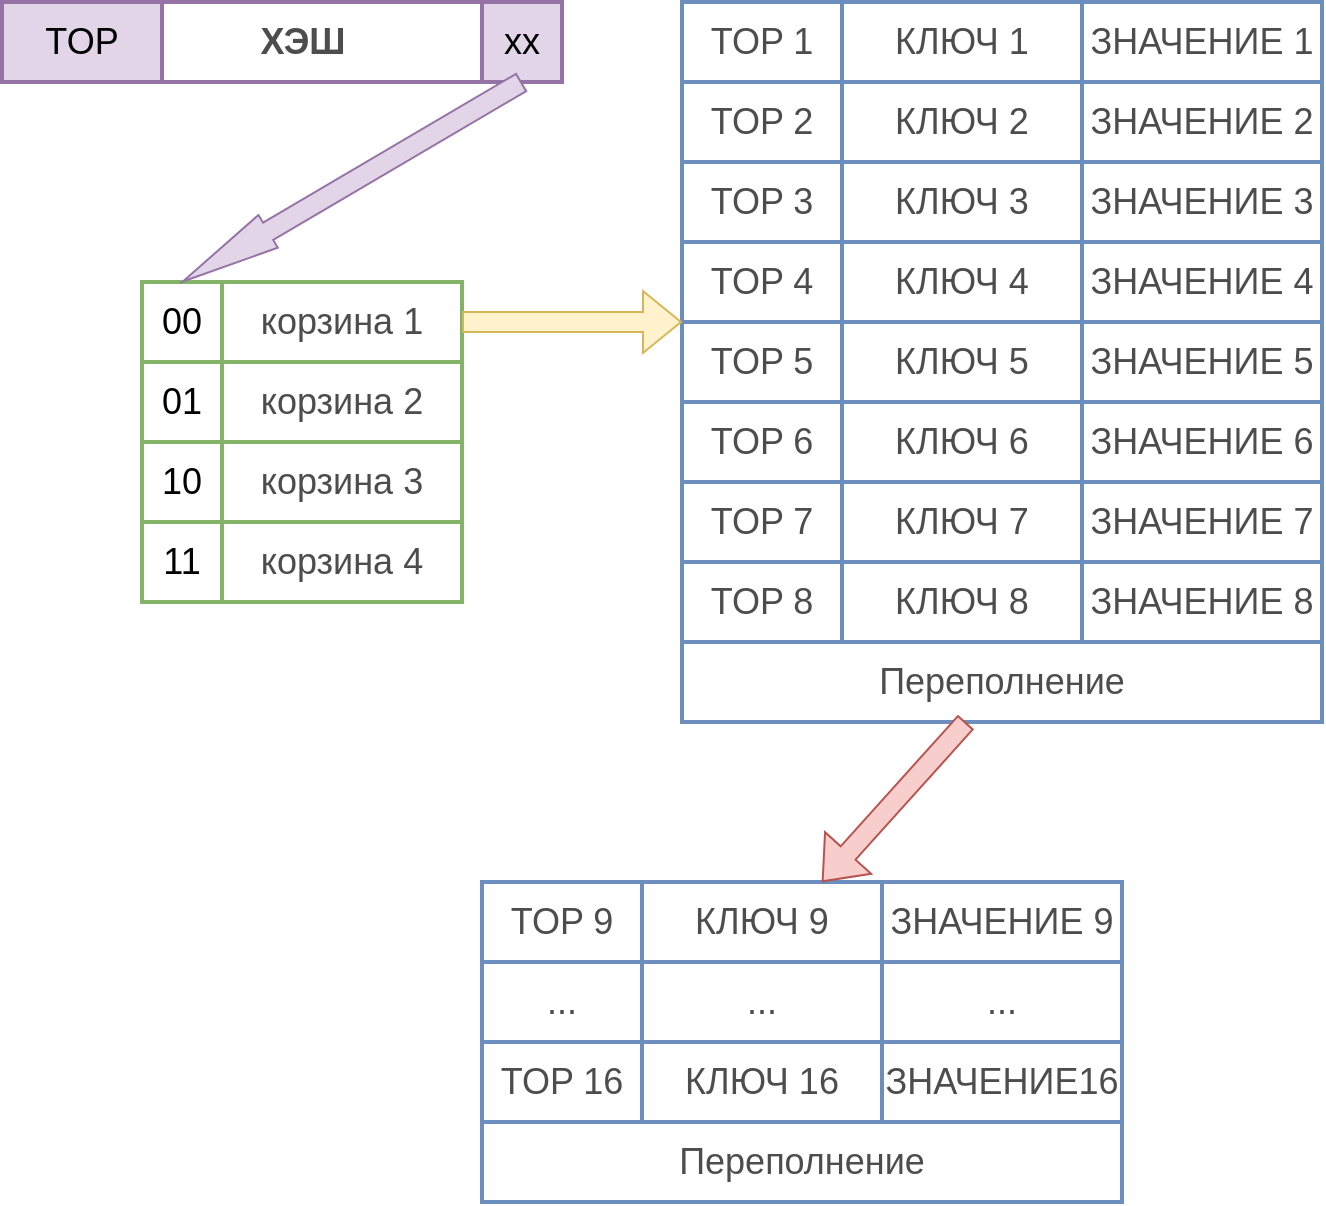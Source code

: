 <mxfile version="17.4.3" type="device"><diagram id="lDOScXpvBmjN1jDHhx0O" name="Page-1"><mxGraphModel dx="1422" dy="794" grid="1" gridSize="10" guides="1" tooltips="1" connect="1" arrows="1" fold="1" page="1" pageScale="1" pageWidth="600" pageHeight="600" math="0" shadow="0"><root><mxCell id="0"/><mxCell id="1" parent="0"/><mxCell id="YNPaUQIOnzDY9V5lUef5-1" value="" style="rounded=0;whiteSpace=wrap;html=1;fillColor=none;strokeColor=#6c8ebf;strokeWidth=2;" vertex="1" parent="1"><mxGeometry x="540" y="120" width="320" height="360" as="geometry"/></mxCell><mxCell id="YNPaUQIOnzDY9V5lUef5-2" value="&lt;font color=&quot;#4d4d4d&quot; style=&quot;font-size: 18px&quot;&gt;КЛЮЧ 1&lt;/font&gt;" style="rounded=0;whiteSpace=wrap;html=1;strokeWidth=2;fillColor=none;strokeColor=#6c8ebf;" vertex="1" parent="1"><mxGeometry x="620" y="120" width="120" height="40" as="geometry"/></mxCell><mxCell id="YNPaUQIOnzDY9V5lUef5-3" value="&lt;font style=&quot;font-size: 18px&quot; color=&quot;#4d4d4d&quot;&gt;ЗНАЧЕНИЕ 1&lt;/font&gt;" style="rounded=0;whiteSpace=wrap;html=1;strokeWidth=2;fillColor=none;strokeColor=#6c8ebf;" vertex="1" parent="1"><mxGeometry x="740" y="120" width="120" height="40" as="geometry"/></mxCell><mxCell id="YNPaUQIOnzDY9V5lUef5-4" value="&lt;font style=&quot;font-size: 18px&quot; color=&quot;#4d4d4d&quot;&gt;TOP 1&lt;/font&gt;" style="rounded=0;whiteSpace=wrap;html=1;strokeWidth=2;fillColor=none;strokeColor=#6c8ebf;" vertex="1" parent="1"><mxGeometry x="540" y="120" width="80" height="40" as="geometry"/></mxCell><mxCell id="YNPaUQIOnzDY9V5lUef5-5" value="&lt;font style=&quot;font-size: 18px&quot; color=&quot;#4d4d4d&quot;&gt;TOP 2&lt;/font&gt;" style="rounded=0;whiteSpace=wrap;html=1;strokeWidth=2;fillColor=none;strokeColor=#6c8ebf;" vertex="1" parent="1"><mxGeometry x="540" y="160" width="80" height="40" as="geometry"/></mxCell><mxCell id="YNPaUQIOnzDY9V5lUef5-6" value="&lt;font style=&quot;font-size: 18px&quot; color=&quot;#4d4d4d&quot;&gt;TOP 3&lt;/font&gt;" style="rounded=0;whiteSpace=wrap;html=1;strokeWidth=2;fillColor=none;strokeColor=#6c8ebf;" vertex="1" parent="1"><mxGeometry x="540" y="200" width="80" height="40" as="geometry"/></mxCell><mxCell id="YNPaUQIOnzDY9V5lUef5-7" value="&lt;font style=&quot;font-size: 18px&quot; color=&quot;#4d4d4d&quot;&gt;TOP 4&lt;/font&gt;" style="rounded=0;whiteSpace=wrap;html=1;strokeWidth=2;fillColor=none;strokeColor=#6c8ebf;" vertex="1" parent="1"><mxGeometry x="540" y="240" width="80" height="40" as="geometry"/></mxCell><mxCell id="YNPaUQIOnzDY9V5lUef5-8" value="&lt;font style=&quot;font-size: 18px&quot; color=&quot;#4d4d4d&quot;&gt;TOP 5&lt;/font&gt;" style="rounded=0;whiteSpace=wrap;html=1;strokeWidth=2;fillColor=none;strokeColor=#6c8ebf;" vertex="1" parent="1"><mxGeometry x="540" y="280" width="80" height="40" as="geometry"/></mxCell><mxCell id="YNPaUQIOnzDY9V5lUef5-9" value="&lt;font style=&quot;font-size: 18px&quot; color=&quot;#4d4d4d&quot;&gt;TOP 6&lt;/font&gt;" style="rounded=0;whiteSpace=wrap;html=1;strokeWidth=2;fillColor=none;strokeColor=#6c8ebf;" vertex="1" parent="1"><mxGeometry x="540" y="320" width="80" height="40" as="geometry"/></mxCell><mxCell id="YNPaUQIOnzDY9V5lUef5-10" value="&lt;font style=&quot;font-size: 18px&quot; color=&quot;#4d4d4d&quot;&gt;TOP 7&lt;/font&gt;" style="rounded=0;whiteSpace=wrap;html=1;strokeWidth=2;fillColor=none;strokeColor=#6c8ebf;" vertex="1" parent="1"><mxGeometry x="540" y="360" width="80" height="40" as="geometry"/></mxCell><mxCell id="YNPaUQIOnzDY9V5lUef5-11" value="&lt;font style=&quot;font-size: 18px&quot; color=&quot;#4d4d4d&quot;&gt;TOP 8&lt;/font&gt;" style="rounded=0;whiteSpace=wrap;html=1;strokeWidth=2;fillColor=none;strokeColor=#6c8ebf;" vertex="1" parent="1"><mxGeometry x="540" y="400" width="80" height="40" as="geometry"/></mxCell><mxCell id="YNPaUQIOnzDY9V5lUef5-12" value="&lt;font color=&quot;#4d4d4d&quot; style=&quot;font-size: 18px&quot;&gt;КЛЮЧ 2&lt;/font&gt;" style="rounded=0;whiteSpace=wrap;html=1;strokeWidth=2;fillColor=none;strokeColor=#6c8ebf;" vertex="1" parent="1"><mxGeometry x="620" y="160" width="120" height="40" as="geometry"/></mxCell><mxCell id="YNPaUQIOnzDY9V5lUef5-13" value="&lt;font color=&quot;#4d4d4d&quot; style=&quot;font-size: 18px&quot;&gt;КЛЮЧ 3&lt;/font&gt;" style="rounded=0;whiteSpace=wrap;html=1;strokeWidth=2;fillColor=none;strokeColor=#6c8ebf;" vertex="1" parent="1"><mxGeometry x="620" y="200" width="120" height="40" as="geometry"/></mxCell><mxCell id="YNPaUQIOnzDY9V5lUef5-14" value="&lt;font color=&quot;#4d4d4d&quot; style=&quot;font-size: 18px&quot;&gt;КЛЮЧ 4&lt;/font&gt;" style="rounded=0;whiteSpace=wrap;html=1;strokeWidth=2;fillColor=none;strokeColor=#6c8ebf;" vertex="1" parent="1"><mxGeometry x="620" y="240" width="120" height="40" as="geometry"/></mxCell><mxCell id="YNPaUQIOnzDY9V5lUef5-15" value="&lt;font color=&quot;#4d4d4d&quot; style=&quot;font-size: 18px&quot;&gt;КЛЮЧ 5&lt;/font&gt;" style="rounded=0;whiteSpace=wrap;html=1;strokeWidth=2;fillColor=none;strokeColor=#6c8ebf;" vertex="1" parent="1"><mxGeometry x="620" y="280" width="120" height="40" as="geometry"/></mxCell><mxCell id="YNPaUQIOnzDY9V5lUef5-16" value="&lt;font color=&quot;#4d4d4d&quot; style=&quot;font-size: 18px&quot;&gt;КЛЮЧ 6&lt;/font&gt;" style="rounded=0;whiteSpace=wrap;html=1;strokeWidth=2;fillColor=none;strokeColor=#6c8ebf;" vertex="1" parent="1"><mxGeometry x="620" y="320" width="120" height="40" as="geometry"/></mxCell><mxCell id="YNPaUQIOnzDY9V5lUef5-17" value="&lt;font color=&quot;#4d4d4d&quot; style=&quot;font-size: 18px&quot;&gt;КЛЮЧ 7&lt;/font&gt;" style="rounded=0;whiteSpace=wrap;html=1;strokeWidth=2;fillColor=none;strokeColor=#6c8ebf;" vertex="1" parent="1"><mxGeometry x="620" y="360" width="120" height="40" as="geometry"/></mxCell><mxCell id="YNPaUQIOnzDY9V5lUef5-18" value="&lt;font color=&quot;#4d4d4d&quot; style=&quot;font-size: 18px&quot;&gt;КЛЮЧ 8&lt;/font&gt;" style="rounded=0;whiteSpace=wrap;html=1;strokeWidth=2;fillColor=none;strokeColor=#6c8ebf;" vertex="1" parent="1"><mxGeometry x="620" y="400" width="120" height="40" as="geometry"/></mxCell><mxCell id="YNPaUQIOnzDY9V5lUef5-19" value="&lt;font style=&quot;font-size: 18px&quot; color=&quot;#4d4d4d&quot;&gt;ЗНАЧЕНИЕ 2&lt;/font&gt;" style="rounded=0;whiteSpace=wrap;html=1;strokeWidth=2;fillColor=none;strokeColor=#6c8ebf;" vertex="1" parent="1"><mxGeometry x="740" y="160" width="120" height="40" as="geometry"/></mxCell><mxCell id="YNPaUQIOnzDY9V5lUef5-20" value="&lt;font style=&quot;font-size: 18px&quot; color=&quot;#4d4d4d&quot;&gt;ЗНАЧЕНИЕ 3&lt;/font&gt;" style="rounded=0;whiteSpace=wrap;html=1;strokeWidth=2;fillColor=none;strokeColor=#6c8ebf;" vertex="1" parent="1"><mxGeometry x="740" y="200" width="120" height="40" as="geometry"/></mxCell><mxCell id="YNPaUQIOnzDY9V5lUef5-21" value="&lt;font style=&quot;font-size: 18px&quot; color=&quot;#4d4d4d&quot;&gt;ЗНАЧЕНИЕ 4&lt;/font&gt;" style="rounded=0;whiteSpace=wrap;html=1;strokeWidth=2;fillColor=none;strokeColor=#6c8ebf;" vertex="1" parent="1"><mxGeometry x="740" y="240" width="120" height="40" as="geometry"/></mxCell><mxCell id="YNPaUQIOnzDY9V5lUef5-22" value="&lt;font style=&quot;font-size: 18px&quot; color=&quot;#4d4d4d&quot;&gt;ЗНАЧЕНИЕ 5&lt;/font&gt;" style="rounded=0;whiteSpace=wrap;html=1;strokeWidth=2;fillColor=none;strokeColor=#6c8ebf;" vertex="1" parent="1"><mxGeometry x="740" y="280" width="120" height="40" as="geometry"/></mxCell><mxCell id="YNPaUQIOnzDY9V5lUef5-23" value="&lt;font style=&quot;font-size: 18px&quot; color=&quot;#4d4d4d&quot;&gt;ЗНАЧЕНИЕ 6&lt;/font&gt;" style="rounded=0;whiteSpace=wrap;html=1;strokeWidth=2;fillColor=none;strokeColor=#6c8ebf;" vertex="1" parent="1"><mxGeometry x="740" y="320" width="120" height="40" as="geometry"/></mxCell><mxCell id="YNPaUQIOnzDY9V5lUef5-24" value="&lt;font style=&quot;font-size: 18px&quot; color=&quot;#4d4d4d&quot;&gt;ЗНАЧЕНИЕ 7&lt;/font&gt;" style="rounded=0;whiteSpace=wrap;html=1;strokeWidth=2;fillColor=none;strokeColor=#6c8ebf;" vertex="1" parent="1"><mxGeometry x="740" y="360" width="120" height="40" as="geometry"/></mxCell><mxCell id="YNPaUQIOnzDY9V5lUef5-25" value="&lt;font style=&quot;font-size: 18px&quot; color=&quot;#4d4d4d&quot;&gt;ЗНАЧЕНИЕ 8&lt;/font&gt;" style="rounded=0;whiteSpace=wrap;html=1;strokeWidth=2;fillColor=none;strokeColor=#6c8ebf;" vertex="1" parent="1"><mxGeometry x="740" y="400" width="120" height="40" as="geometry"/></mxCell><mxCell id="YNPaUQIOnzDY9V5lUef5-26" value="&lt;font color=&quot;#4d4d4d&quot;&gt;Переполнение&lt;/font&gt;" style="rounded=0;whiteSpace=wrap;html=1;fontSize=18;strokeWidth=2;fillColor=none;strokeColor=#6c8ebf;" vertex="1" parent="1"><mxGeometry x="540" y="440" width="320" height="40" as="geometry"/></mxCell><mxCell id="YNPaUQIOnzDY9V5lUef5-27" value="" style="rounded=0;whiteSpace=wrap;html=1;fillColor=none;strokeColor=#6c8ebf;strokeWidth=2;" vertex="1" parent="1"><mxGeometry x="440" y="560" width="320" height="160" as="geometry"/></mxCell><mxCell id="YNPaUQIOnzDY9V5lUef5-28" value="&lt;font color=&quot;#4d4d4d&quot; style=&quot;font-size: 18px&quot;&gt;КЛЮЧ 9&lt;/font&gt;" style="rounded=0;whiteSpace=wrap;html=1;strokeWidth=2;fillColor=none;strokeColor=#6c8ebf;" vertex="1" parent="1"><mxGeometry x="520" y="560" width="120" height="40" as="geometry"/></mxCell><mxCell id="YNPaUQIOnzDY9V5lUef5-29" value="&lt;font style=&quot;font-size: 18px&quot; color=&quot;#4d4d4d&quot;&gt;ЗНАЧЕНИЕ 9&lt;/font&gt;" style="rounded=0;whiteSpace=wrap;html=1;strokeWidth=2;fillColor=none;strokeColor=#6c8ebf;" vertex="1" parent="1"><mxGeometry x="640" y="560" width="120" height="40" as="geometry"/></mxCell><mxCell id="YNPaUQIOnzDY9V5lUef5-30" value="&lt;font style=&quot;font-size: 18px&quot; color=&quot;#4d4d4d&quot;&gt;TOP 9&lt;/font&gt;" style="rounded=0;whiteSpace=wrap;html=1;strokeWidth=2;fillColor=none;strokeColor=#6c8ebf;" vertex="1" parent="1"><mxGeometry x="440" y="560" width="80" height="40" as="geometry"/></mxCell><mxCell id="YNPaUQIOnzDY9V5lUef5-31" value="&lt;font color=&quot;#4d4d4d&quot;&gt;&lt;span style=&quot;font-size: 18px&quot;&gt;...&lt;/span&gt;&lt;/font&gt;" style="rounded=0;whiteSpace=wrap;html=1;strokeWidth=2;fillColor=none;strokeColor=#6c8ebf;" vertex="1" parent="1"><mxGeometry x="440" y="600" width="80" height="40" as="geometry"/></mxCell><mxCell id="YNPaUQIOnzDY9V5lUef5-37" value="&lt;font style=&quot;font-size: 18px&quot; color=&quot;#4d4d4d&quot;&gt;TOP 16&lt;/font&gt;" style="rounded=0;whiteSpace=wrap;html=1;strokeWidth=2;fillColor=none;strokeColor=#6c8ebf;" vertex="1" parent="1"><mxGeometry x="440" y="640" width="80" height="40" as="geometry"/></mxCell><mxCell id="YNPaUQIOnzDY9V5lUef5-38" value="&lt;font color=&quot;#4d4d4d&quot; style=&quot;font-size: 18px&quot;&gt;...&lt;/font&gt;" style="rounded=0;whiteSpace=wrap;html=1;strokeWidth=2;fillColor=none;strokeColor=#6c8ebf;" vertex="1" parent="1"><mxGeometry x="520" y="600" width="120" height="40" as="geometry"/></mxCell><mxCell id="YNPaUQIOnzDY9V5lUef5-44" value="&lt;font color=&quot;#4d4d4d&quot; style=&quot;font-size: 18px&quot;&gt;КЛЮЧ 16&lt;/font&gt;" style="rounded=0;whiteSpace=wrap;html=1;strokeWidth=2;fillColor=none;strokeColor=#6c8ebf;" vertex="1" parent="1"><mxGeometry x="520" y="640" width="120" height="40" as="geometry"/></mxCell><mxCell id="YNPaUQIOnzDY9V5lUef5-45" value="&lt;font style=&quot;font-size: 18px&quot; color=&quot;#4d4d4d&quot;&gt;...&lt;/font&gt;" style="rounded=0;whiteSpace=wrap;html=1;strokeWidth=2;fillColor=none;strokeColor=#6c8ebf;" vertex="1" parent="1"><mxGeometry x="640" y="600" width="120" height="40" as="geometry"/></mxCell><mxCell id="YNPaUQIOnzDY9V5lUef5-51" value="&lt;font style=&quot;font-size: 18px&quot; color=&quot;#4d4d4d&quot;&gt;ЗНАЧЕНИЕ16&lt;/font&gt;" style="rounded=0;whiteSpace=wrap;html=1;strokeWidth=2;fillColor=none;strokeColor=#6c8ebf;" vertex="1" parent="1"><mxGeometry x="640" y="640" width="120" height="40" as="geometry"/></mxCell><mxCell id="YNPaUQIOnzDY9V5lUef5-52" value="&lt;font color=&quot;#4d4d4d&quot;&gt;Переполнение&lt;/font&gt;" style="rounded=0;whiteSpace=wrap;html=1;fontSize=18;strokeWidth=2;fillColor=none;strokeColor=#6c8ebf;" vertex="1" parent="1"><mxGeometry x="440" y="680" width="320" height="40" as="geometry"/></mxCell><mxCell id="YNPaUQIOnzDY9V5lUef5-53" value="" style="shape=flexArrow;endArrow=classic;html=1;rounded=0;fontSize=18;fontColor=#4D4D4D;entryX=0.75;entryY=0;entryDx=0;entryDy=0;fillColor=#f8cecc;strokeColor=#b85450;" edge="1" parent="1" source="YNPaUQIOnzDY9V5lUef5-26" target="YNPaUQIOnzDY9V5lUef5-28"><mxGeometry width="50" height="50" relative="1" as="geometry"><mxPoint x="650" y="400" as="sourcePoint"/><mxPoint x="700" y="350" as="targetPoint"/></mxGeometry></mxCell><mxCell id="YNPaUQIOnzDY9V5lUef5-54" value="" style="rounded=0;whiteSpace=wrap;html=1;fontSize=18;strokeWidth=2;fillColor=none;strokeColor=#82b366;" vertex="1" parent="1"><mxGeometry x="310" y="260" width="120" height="160" as="geometry"/></mxCell><mxCell id="YNPaUQIOnzDY9V5lUef5-55" value="&lt;font color=&quot;#4d4d4d&quot;&gt;корзина 1&lt;/font&gt;" style="rounded=0;whiteSpace=wrap;html=1;fontSize=18;strokeWidth=2;fillColor=none;strokeColor=#82b366;" vertex="1" parent="1"><mxGeometry x="310" y="260" width="120" height="40" as="geometry"/></mxCell><mxCell id="YNPaUQIOnzDY9V5lUef5-57" value="&lt;font color=&quot;#4d4d4d&quot;&gt;корзина 2&lt;/font&gt;" style="rounded=0;whiteSpace=wrap;html=1;fontSize=18;strokeWidth=2;fillColor=none;strokeColor=#82b366;" vertex="1" parent="1"><mxGeometry x="310" y="300" width="120" height="40" as="geometry"/></mxCell><mxCell id="YNPaUQIOnzDY9V5lUef5-58" value="&lt;font color=&quot;#4d4d4d&quot;&gt;корзина 3&lt;/font&gt;" style="rounded=0;whiteSpace=wrap;html=1;fontSize=18;strokeWidth=2;fillColor=none;strokeColor=#82b366;" vertex="1" parent="1"><mxGeometry x="310" y="340" width="120" height="40" as="geometry"/></mxCell><mxCell id="YNPaUQIOnzDY9V5lUef5-59" value="&lt;font color=&quot;#4d4d4d&quot;&gt;корзина 4&lt;/font&gt;" style="rounded=0;whiteSpace=wrap;html=1;fontSize=18;strokeWidth=2;fillColor=none;strokeColor=#82b366;" vertex="1" parent="1"><mxGeometry x="310" y="380" width="120" height="40" as="geometry"/></mxCell><mxCell id="YNPaUQIOnzDY9V5lUef5-60" value="" style="shape=flexArrow;endArrow=classic;html=1;rounded=0;fontSize=18;fontColor=#4D4D4D;exitX=1;exitY=0.5;exitDx=0;exitDy=0;entryX=0;entryY=0;entryDx=0;entryDy=0;fillColor=#fff2cc;strokeColor=#d6b656;" edge="1" parent="1" source="YNPaUQIOnzDY9V5lUef5-55" target="YNPaUQIOnzDY9V5lUef5-8"><mxGeometry width="50" height="50" relative="1" as="geometry"><mxPoint x="400" y="180" as="sourcePoint"/><mxPoint x="530" y="140" as="targetPoint"/></mxGeometry></mxCell><mxCell id="YNPaUQIOnzDY9V5lUef5-61" value="00" style="rounded=0;whiteSpace=wrap;html=1;fontSize=18;strokeWidth=2;fillColor=none;strokeColor=#82b366;" vertex="1" parent="1"><mxGeometry x="270" y="260" width="40" height="40" as="geometry"/></mxCell><mxCell id="YNPaUQIOnzDY9V5lUef5-63" value="01" style="rounded=0;whiteSpace=wrap;html=1;fontSize=18;strokeWidth=2;fillColor=none;strokeColor=#82b366;" vertex="1" parent="1"><mxGeometry x="270" y="300" width="40" height="40" as="geometry"/></mxCell><mxCell id="YNPaUQIOnzDY9V5lUef5-64" value="10" style="rounded=0;whiteSpace=wrap;html=1;fontSize=18;strokeWidth=2;fillColor=none;strokeColor=#82b366;" vertex="1" parent="1"><mxGeometry x="270" y="340" width="40" height="40" as="geometry"/></mxCell><mxCell id="YNPaUQIOnzDY9V5lUef5-65" value="11" style="rounded=0;whiteSpace=wrap;html=1;fontSize=18;strokeWidth=2;fillColor=none;strokeColor=#82b366;" vertex="1" parent="1"><mxGeometry x="270" y="380" width="40" height="40" as="geometry"/></mxCell><mxCell id="YNPaUQIOnzDY9V5lUef5-66" value="" style="rounded=0;whiteSpace=wrap;html=1;fontSize=18;strokeWidth=2;fillColor=none;strokeColor=#9673a6;" vertex="1" parent="1"><mxGeometry x="200" y="120" width="280" height="40" as="geometry"/></mxCell><mxCell id="YNPaUQIOnzDY9V5lUef5-67" value="xx" style="rounded=0;whiteSpace=wrap;html=1;fontSize=18;strokeWidth=2;fillColor=#e1d5e7;strokeColor=#9673a6;" vertex="1" parent="1"><mxGeometry x="440" y="120" width="40" height="40" as="geometry"/></mxCell><mxCell id="YNPaUQIOnzDY9V5lUef5-68" value="TOP" style="rounded=0;whiteSpace=wrap;html=1;fontSize=18;strokeWidth=2;fillColor=#e1d5e7;strokeColor=#9673a6;" vertex="1" parent="1"><mxGeometry x="200" y="120" width="80" height="40" as="geometry"/></mxCell><mxCell id="YNPaUQIOnzDY9V5lUef5-69" value="" style="shape=flexArrow;endArrow=classic;html=1;rounded=0;fontSize=18;fontColor=#4D4D4D;entryX=0.5;entryY=0;entryDx=0;entryDy=0;exitX=0.5;exitY=1;exitDx=0;exitDy=0;fillColor=#e1d5e7;strokeColor=#9673a6;endWidth=8;endSize=16.16;" edge="1" parent="1" source="YNPaUQIOnzDY9V5lUef5-67" target="YNPaUQIOnzDY9V5lUef5-61"><mxGeometry width="50" height="50" relative="1" as="geometry"><mxPoint x="460" y="160" as="sourcePoint"/><mxPoint x="320" y="370" as="targetPoint"/></mxGeometry></mxCell><mxCell id="YNPaUQIOnzDY9V5lUef5-70" value="&lt;b&gt;ХЭШ&lt;/b&gt;" style="text;html=1;align=center;verticalAlign=middle;resizable=0;points=[];autosize=1;strokeColor=none;fillColor=none;fontSize=18;fontColor=#4D4D4D;" vertex="1" parent="1"><mxGeometry x="320" y="125" width="60" height="30" as="geometry"/></mxCell></root></mxGraphModel></diagram></mxfile>